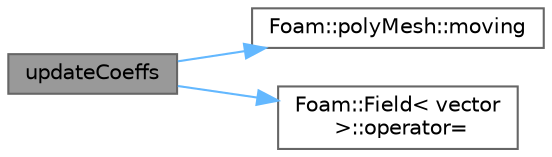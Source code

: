 digraph "updateCoeffs"
{
 // LATEX_PDF_SIZE
  bgcolor="transparent";
  edge [fontname=Helvetica,fontsize=10,labelfontname=Helvetica,labelfontsize=10];
  node [fontname=Helvetica,fontsize=10,shape=box,height=0.2,width=0.4];
  rankdir="LR";
  Node1 [id="Node000001",label="updateCoeffs",height=0.2,width=0.4,color="gray40", fillcolor="grey60", style="filled", fontcolor="black",tooltip=" "];
  Node1 -> Node2 [id="edge1_Node000001_Node000002",color="steelblue1",style="solid",tooltip=" "];
  Node2 [id="Node000002",label="Foam::polyMesh::moving",height=0.2,width=0.4,color="grey40", fillcolor="white", style="filled",URL="$classFoam_1_1polyMesh.html#a44591c0359671cccda8b84161464cd04",tooltip=" "];
  Node1 -> Node3 [id="edge2_Node000001_Node000003",color="steelblue1",style="solid",tooltip=" "];
  Node3 [id="Node000003",label="Foam::Field\< vector\l \>::operator=",height=0.2,width=0.4,color="grey40", fillcolor="white", style="filled",URL="$classFoam_1_1Field.html#a4356fadebc9e59fb8189733d26c75605",tooltip=" "];
}
